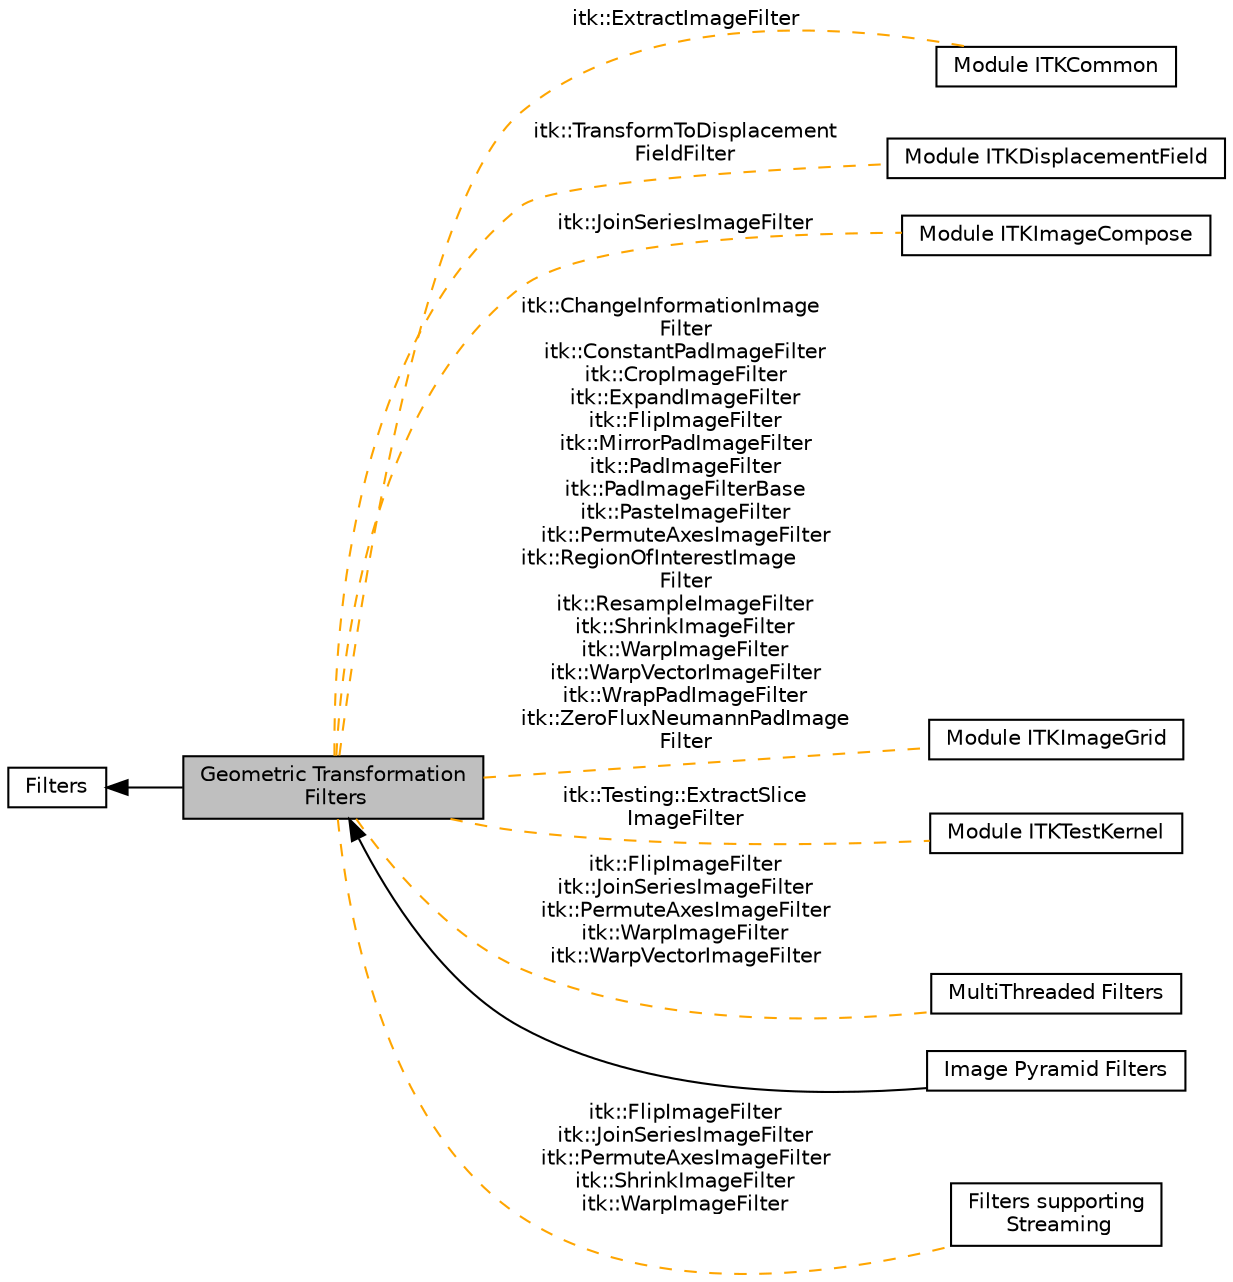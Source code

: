 digraph "Geometric Transformation Filters"
{
  edge [fontname="Helvetica",fontsize="10",labelfontname="Helvetica",labelfontsize="10"];
  node [fontname="Helvetica",fontsize="10",shape=box];
  rankdir=LR;
  Node2 [label="Filters",height=0.2,width=0.4,color="black", fillcolor="white", style="filled",URL="$group__Filters.html",tooltip=" "];
  Node1 [label="Geometric Transformation\l Filters",height=0.2,width=0.4,color="black", fillcolor="grey75", style="filled", fontcolor="black",tooltip=" "];
  Node5 [label="Module ITKCommon",height=0.2,width=0.4,color="black", fillcolor="white", style="filled",URL="$group__ITKCommon.html",tooltip=" "];
  Node10 [label="Module ITKDisplacementField",height=0.2,width=0.4,color="black", fillcolor="white", style="filled",URL="$group__ITKDisplacementField.html",tooltip=" "];
  Node9 [label="Module ITKImageCompose",height=0.2,width=0.4,color="black", fillcolor="white", style="filled",URL="$group__ITKImageCompose.html",tooltip=" "];
  Node4 [label="Module ITKImageGrid",height=0.2,width=0.4,color="black", fillcolor="white", style="filled",URL="$group__ITKImageGrid.html",tooltip=" "];
  Node6 [label="Module ITKTestKernel",height=0.2,width=0.4,color="black", fillcolor="white", style="filled",URL="$group__ITKTestKernel.html",tooltip=" "];
  Node7 [label="MultiThreaded Filters",height=0.2,width=0.4,color="black", fillcolor="white", style="filled",URL="$group__MultiThreaded.html",tooltip=" "];
  Node3 [label="Image Pyramid Filters",height=0.2,width=0.4,color="black", fillcolor="white", style="filled",URL="$group__PyramidImageFilter.html",tooltip=" "];
  Node8 [label="Filters supporting\l Streaming",height=0.2,width=0.4,color="black", fillcolor="white", style="filled",URL="$group__Streamed.html",tooltip=" "];
  Node2->Node1 [shape=plaintext, dir="back", style="solid"];
  Node1->Node3 [shape=plaintext, dir="back", style="solid"];
  Node1->Node4 [shape=plaintext, label="itk::ChangeInformationImage\lFilter\nitk::ConstantPadImageFilter\nitk::CropImageFilter\nitk::ExpandImageFilter\nitk::FlipImageFilter\nitk::MirrorPadImageFilter\nitk::PadImageFilter\nitk::PadImageFilterBase\nitk::PasteImageFilter\nitk::PermuteAxesImageFilter\nitk::RegionOfInterestImage\lFilter\nitk::ResampleImageFilter\nitk::ShrinkImageFilter\nitk::WarpImageFilter\nitk::WarpVectorImageFilter\nitk::WrapPadImageFilter\nitk::ZeroFluxNeumannPadImage\lFilter", color="orange", dir="none", style="dashed"];
  Node1->Node5 [shape=plaintext, label="itk::ExtractImageFilter", color="orange", dir="none", style="dashed"];
  Node1->Node6 [shape=plaintext, label="itk::Testing::ExtractSlice\lImageFilter", color="orange", dir="none", style="dashed"];
  Node1->Node7 [shape=plaintext, label="itk::FlipImageFilter\nitk::JoinSeriesImageFilter\nitk::PermuteAxesImageFilter\nitk::WarpImageFilter\nitk::WarpVectorImageFilter", color="orange", dir="none", style="dashed"];
  Node1->Node8 [shape=plaintext, label="itk::FlipImageFilter\nitk::JoinSeriesImageFilter\nitk::PermuteAxesImageFilter\nitk::ShrinkImageFilter\nitk::WarpImageFilter", color="orange", dir="none", style="dashed"];
  Node1->Node9 [shape=plaintext, label="itk::JoinSeriesImageFilter", color="orange", dir="none", style="dashed"];
  Node1->Node10 [shape=plaintext, label="itk::TransformToDisplacement\lFieldFilter", color="orange", dir="none", style="dashed"];
}
